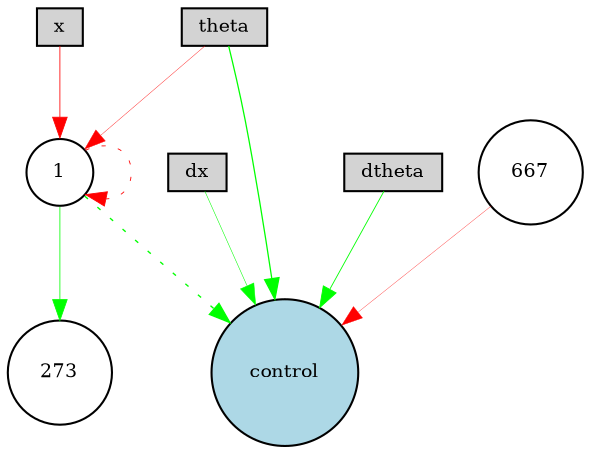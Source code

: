 digraph {
	node [fontsize=9 height=0.2 shape=circle width=0.2]
	x [fillcolor=lightgray shape=box style=filled]
	dx [fillcolor=lightgray shape=box style=filled]
	theta [fillcolor=lightgray shape=box style=filled]
	dtheta [fillcolor=lightgray shape=box style=filled]
	control [fillcolor=lightblue style=filled]
	1 [fillcolor=white style=filled]
	667 [fillcolor=white style=filled]
	273 [fillcolor=white style=filled]
	1 -> control [color=green penwidth=0.6504383990532455 style=dotted]
	theta -> control [color=green penwidth=0.6093192274809428 style=solid]
	theta -> 1 [color=red penwidth=0.18568349025755362 style=solid]
	dtheta -> control [color=green penwidth=0.4171654279620778 style=solid]
	1 -> 1 [color=red penwidth=0.410263982967052 style=dotted]
	x -> 1 [color=red penwidth=0.39809265008325045 style=solid]
	1 -> 273 [color=green penwidth=0.3819226925115933 style=solid]
	dx -> control [color=green penwidth=0.2553669940269202 style=solid]
	667 -> control [color=red penwidth=0.15517445113731732 style=solid]
}
